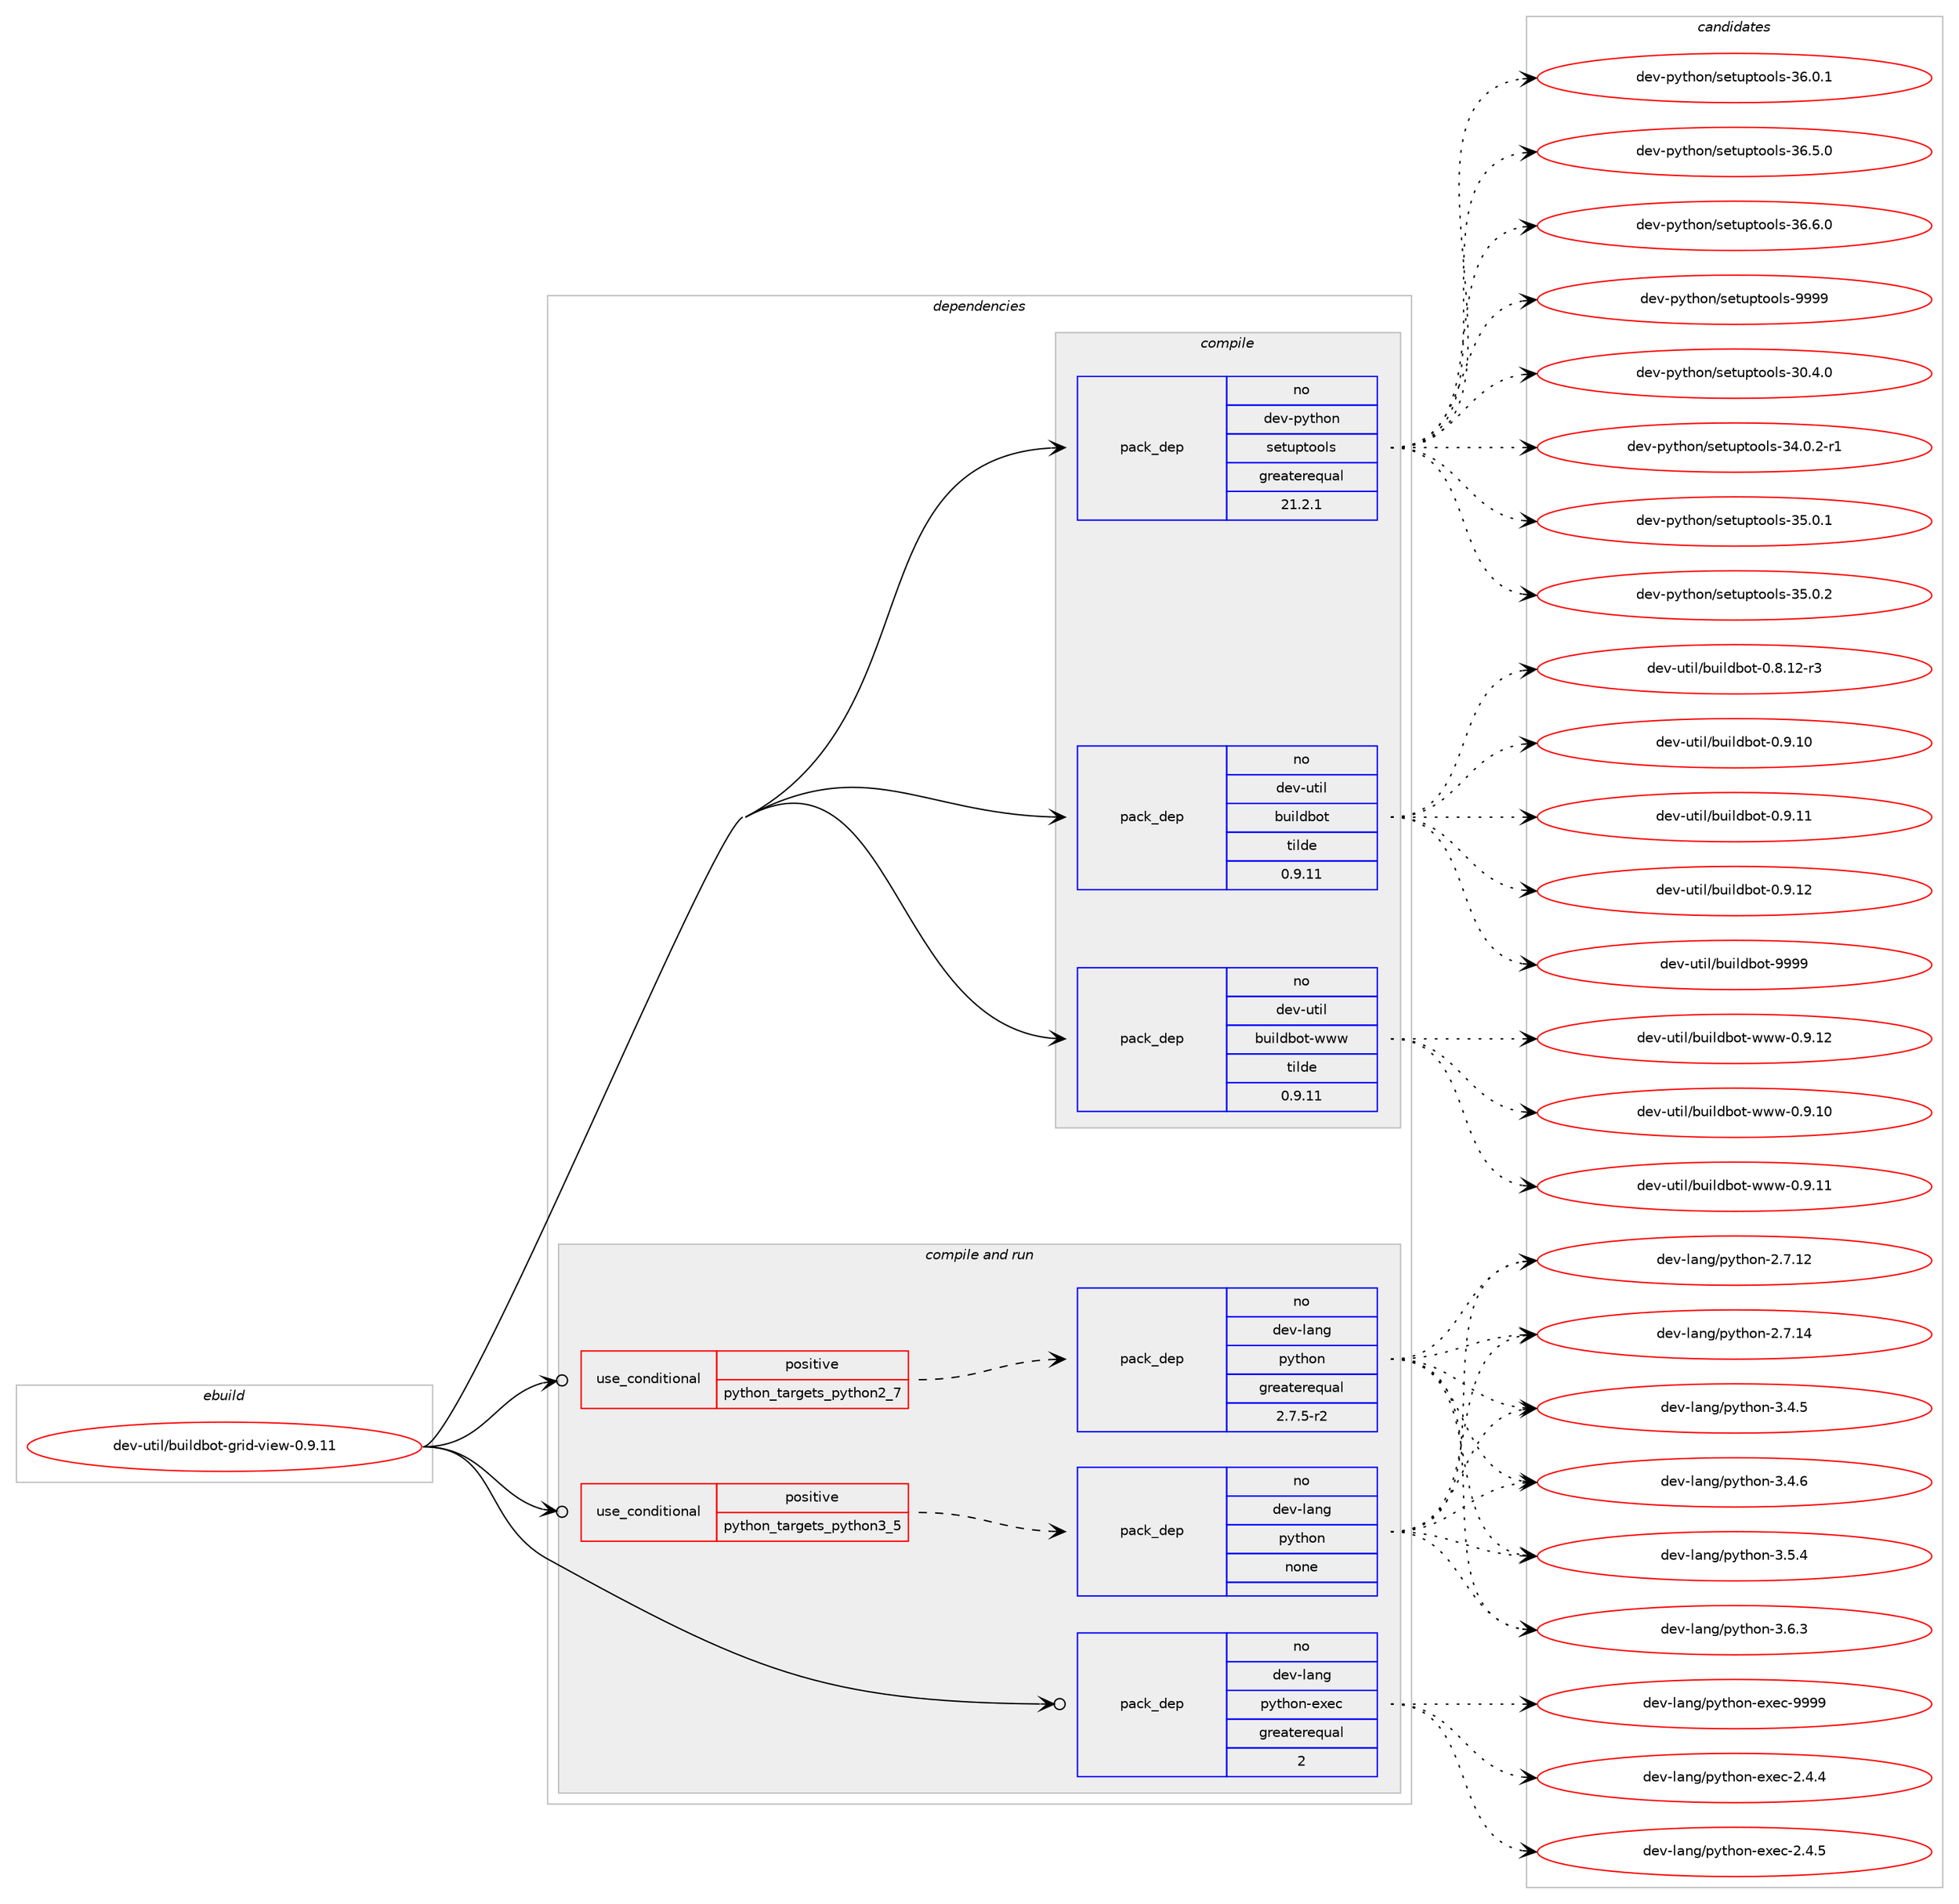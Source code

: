 digraph prolog {

# *************
# Graph options
# *************

newrank=true;
concentrate=true;
compound=true;
graph [rankdir=LR,fontname=Helvetica,fontsize=10,ranksep=1.5];#, ranksep=2.5, nodesep=0.2];
edge  [arrowhead=vee];
node  [fontname=Helvetica,fontsize=10];

# **********
# The ebuild
# **********

subgraph cluster_leftcol {
color=gray;
rank=same;
label=<<i>ebuild</i>>;
id [label="dev-util/buildbot-grid-view-0.9.11", color=red, width=4, href="../dev-util/buildbot-grid-view-0.9.11.svg"];
}

# ****************
# The dependencies
# ****************

subgraph cluster_midcol {
color=gray;
label=<<i>dependencies</i>>;
subgraph cluster_compile {
fillcolor="#eeeeee";
style=filled;
label=<<i>compile</i>>;
subgraph pack200793 {
dependency282386 [label=<<TABLE BORDER="0" CELLBORDER="1" CELLSPACING="0" CELLPADDING="4" WIDTH="220"><TR><TD ROWSPAN="6" CELLPADDING="30">pack_dep</TD></TR><TR><TD WIDTH="110">no</TD></TR><TR><TD>dev-python</TD></TR><TR><TD>setuptools</TD></TR><TR><TD>greaterequal</TD></TR><TR><TD>21.2.1</TD></TR></TABLE>>, shape=none, color=blue];
}
id:e -> dependency282386:w [weight=20,style="solid",arrowhead="vee"];
subgraph pack200794 {
dependency282387 [label=<<TABLE BORDER="0" CELLBORDER="1" CELLSPACING="0" CELLPADDING="4" WIDTH="220"><TR><TD ROWSPAN="6" CELLPADDING="30">pack_dep</TD></TR><TR><TD WIDTH="110">no</TD></TR><TR><TD>dev-util</TD></TR><TR><TD>buildbot</TD></TR><TR><TD>tilde</TD></TR><TR><TD>0.9.11</TD></TR></TABLE>>, shape=none, color=blue];
}
id:e -> dependency282387:w [weight=20,style="solid",arrowhead="vee"];
subgraph pack200795 {
dependency282388 [label=<<TABLE BORDER="0" CELLBORDER="1" CELLSPACING="0" CELLPADDING="4" WIDTH="220"><TR><TD ROWSPAN="6" CELLPADDING="30">pack_dep</TD></TR><TR><TD WIDTH="110">no</TD></TR><TR><TD>dev-util</TD></TR><TR><TD>buildbot-www</TD></TR><TR><TD>tilde</TD></TR><TR><TD>0.9.11</TD></TR></TABLE>>, shape=none, color=blue];
}
id:e -> dependency282388:w [weight=20,style="solid",arrowhead="vee"];
}
subgraph cluster_compileandrun {
fillcolor="#eeeeee";
style=filled;
label=<<i>compile and run</i>>;
subgraph cond77387 {
dependency282389 [label=<<TABLE BORDER="0" CELLBORDER="1" CELLSPACING="0" CELLPADDING="4"><TR><TD ROWSPAN="3" CELLPADDING="10">use_conditional</TD></TR><TR><TD>positive</TD></TR><TR><TD>python_targets_python2_7</TD></TR></TABLE>>, shape=none, color=red];
subgraph pack200796 {
dependency282390 [label=<<TABLE BORDER="0" CELLBORDER="1" CELLSPACING="0" CELLPADDING="4" WIDTH="220"><TR><TD ROWSPAN="6" CELLPADDING="30">pack_dep</TD></TR><TR><TD WIDTH="110">no</TD></TR><TR><TD>dev-lang</TD></TR><TR><TD>python</TD></TR><TR><TD>greaterequal</TD></TR><TR><TD>2.7.5-r2</TD></TR></TABLE>>, shape=none, color=blue];
}
dependency282389:e -> dependency282390:w [weight=20,style="dashed",arrowhead="vee"];
}
id:e -> dependency282389:w [weight=20,style="solid",arrowhead="odotvee"];
subgraph cond77388 {
dependency282391 [label=<<TABLE BORDER="0" CELLBORDER="1" CELLSPACING="0" CELLPADDING="4"><TR><TD ROWSPAN="3" CELLPADDING="10">use_conditional</TD></TR><TR><TD>positive</TD></TR><TR><TD>python_targets_python3_5</TD></TR></TABLE>>, shape=none, color=red];
subgraph pack200797 {
dependency282392 [label=<<TABLE BORDER="0" CELLBORDER="1" CELLSPACING="0" CELLPADDING="4" WIDTH="220"><TR><TD ROWSPAN="6" CELLPADDING="30">pack_dep</TD></TR><TR><TD WIDTH="110">no</TD></TR><TR><TD>dev-lang</TD></TR><TR><TD>python</TD></TR><TR><TD>none</TD></TR><TR><TD></TD></TR></TABLE>>, shape=none, color=blue];
}
dependency282391:e -> dependency282392:w [weight=20,style="dashed",arrowhead="vee"];
}
id:e -> dependency282391:w [weight=20,style="solid",arrowhead="odotvee"];
subgraph pack200798 {
dependency282393 [label=<<TABLE BORDER="0" CELLBORDER="1" CELLSPACING="0" CELLPADDING="4" WIDTH="220"><TR><TD ROWSPAN="6" CELLPADDING="30">pack_dep</TD></TR><TR><TD WIDTH="110">no</TD></TR><TR><TD>dev-lang</TD></TR><TR><TD>python-exec</TD></TR><TR><TD>greaterequal</TD></TR><TR><TD>2</TD></TR></TABLE>>, shape=none, color=blue];
}
id:e -> dependency282393:w [weight=20,style="solid",arrowhead="odotvee"];
}
subgraph cluster_run {
fillcolor="#eeeeee";
style=filled;
label=<<i>run</i>>;
}
}

# **************
# The candidates
# **************

subgraph cluster_choices {
rank=same;
color=gray;
label=<<i>candidates</i>>;

subgraph choice200793 {
color=black;
nodesep=1;
choice100101118451121211161041111104711510111611711211611111110811545514846524648 [label="dev-python/setuptools-30.4.0", color=red, width=4,href="../dev-python/setuptools-30.4.0.svg"];
choice1001011184511212111610411111047115101116117112116111111108115455152464846504511449 [label="dev-python/setuptools-34.0.2-r1", color=red, width=4,href="../dev-python/setuptools-34.0.2-r1.svg"];
choice100101118451121211161041111104711510111611711211611111110811545515346484649 [label="dev-python/setuptools-35.0.1", color=red, width=4,href="../dev-python/setuptools-35.0.1.svg"];
choice100101118451121211161041111104711510111611711211611111110811545515346484650 [label="dev-python/setuptools-35.0.2", color=red, width=4,href="../dev-python/setuptools-35.0.2.svg"];
choice100101118451121211161041111104711510111611711211611111110811545515446484649 [label="dev-python/setuptools-36.0.1", color=red, width=4,href="../dev-python/setuptools-36.0.1.svg"];
choice100101118451121211161041111104711510111611711211611111110811545515446534648 [label="dev-python/setuptools-36.5.0", color=red, width=4,href="../dev-python/setuptools-36.5.0.svg"];
choice100101118451121211161041111104711510111611711211611111110811545515446544648 [label="dev-python/setuptools-36.6.0", color=red, width=4,href="../dev-python/setuptools-36.6.0.svg"];
choice10010111845112121116104111110471151011161171121161111111081154557575757 [label="dev-python/setuptools-9999", color=red, width=4,href="../dev-python/setuptools-9999.svg"];
dependency282386:e -> choice100101118451121211161041111104711510111611711211611111110811545514846524648:w [style=dotted,weight="100"];
dependency282386:e -> choice1001011184511212111610411111047115101116117112116111111108115455152464846504511449:w [style=dotted,weight="100"];
dependency282386:e -> choice100101118451121211161041111104711510111611711211611111110811545515346484649:w [style=dotted,weight="100"];
dependency282386:e -> choice100101118451121211161041111104711510111611711211611111110811545515346484650:w [style=dotted,weight="100"];
dependency282386:e -> choice100101118451121211161041111104711510111611711211611111110811545515446484649:w [style=dotted,weight="100"];
dependency282386:e -> choice100101118451121211161041111104711510111611711211611111110811545515446534648:w [style=dotted,weight="100"];
dependency282386:e -> choice100101118451121211161041111104711510111611711211611111110811545515446544648:w [style=dotted,weight="100"];
dependency282386:e -> choice10010111845112121116104111110471151011161171121161111111081154557575757:w [style=dotted,weight="100"];
}
subgraph choice200794 {
color=black;
nodesep=1;
choice10010111845117116105108479811710510810098111116454846564649504511451 [label="dev-util/buildbot-0.8.12-r3", color=red, width=4,href="../dev-util/buildbot-0.8.12-r3.svg"];
choice1001011184511711610510847981171051081009811111645484657464948 [label="dev-util/buildbot-0.9.10", color=red, width=4,href="../dev-util/buildbot-0.9.10.svg"];
choice1001011184511711610510847981171051081009811111645484657464949 [label="dev-util/buildbot-0.9.11", color=red, width=4,href="../dev-util/buildbot-0.9.11.svg"];
choice1001011184511711610510847981171051081009811111645484657464950 [label="dev-util/buildbot-0.9.12", color=red, width=4,href="../dev-util/buildbot-0.9.12.svg"];
choice100101118451171161051084798117105108100981111164557575757 [label="dev-util/buildbot-9999", color=red, width=4,href="../dev-util/buildbot-9999.svg"];
dependency282387:e -> choice10010111845117116105108479811710510810098111116454846564649504511451:w [style=dotted,weight="100"];
dependency282387:e -> choice1001011184511711610510847981171051081009811111645484657464948:w [style=dotted,weight="100"];
dependency282387:e -> choice1001011184511711610510847981171051081009811111645484657464949:w [style=dotted,weight="100"];
dependency282387:e -> choice1001011184511711610510847981171051081009811111645484657464950:w [style=dotted,weight="100"];
dependency282387:e -> choice100101118451171161051084798117105108100981111164557575757:w [style=dotted,weight="100"];
}
subgraph choice200795 {
color=black;
nodesep=1;
choice100101118451171161051084798117105108100981111164511911911945484657464948 [label="dev-util/buildbot-www-0.9.10", color=red, width=4,href="../dev-util/buildbot-www-0.9.10.svg"];
choice100101118451171161051084798117105108100981111164511911911945484657464949 [label="dev-util/buildbot-www-0.9.11", color=red, width=4,href="../dev-util/buildbot-www-0.9.11.svg"];
choice100101118451171161051084798117105108100981111164511911911945484657464950 [label="dev-util/buildbot-www-0.9.12", color=red, width=4,href="../dev-util/buildbot-www-0.9.12.svg"];
dependency282388:e -> choice100101118451171161051084798117105108100981111164511911911945484657464948:w [style=dotted,weight="100"];
dependency282388:e -> choice100101118451171161051084798117105108100981111164511911911945484657464949:w [style=dotted,weight="100"];
dependency282388:e -> choice100101118451171161051084798117105108100981111164511911911945484657464950:w [style=dotted,weight="100"];
}
subgraph choice200796 {
color=black;
nodesep=1;
choice10010111845108971101034711212111610411111045504655464950 [label="dev-lang/python-2.7.12", color=red, width=4,href="../dev-lang/python-2.7.12.svg"];
choice10010111845108971101034711212111610411111045504655464952 [label="dev-lang/python-2.7.14", color=red, width=4,href="../dev-lang/python-2.7.14.svg"];
choice100101118451089711010347112121116104111110455146524653 [label="dev-lang/python-3.4.5", color=red, width=4,href="../dev-lang/python-3.4.5.svg"];
choice100101118451089711010347112121116104111110455146524654 [label="dev-lang/python-3.4.6", color=red, width=4,href="../dev-lang/python-3.4.6.svg"];
choice100101118451089711010347112121116104111110455146534652 [label="dev-lang/python-3.5.4", color=red, width=4,href="../dev-lang/python-3.5.4.svg"];
choice100101118451089711010347112121116104111110455146544651 [label="dev-lang/python-3.6.3", color=red, width=4,href="../dev-lang/python-3.6.3.svg"];
dependency282390:e -> choice10010111845108971101034711212111610411111045504655464950:w [style=dotted,weight="100"];
dependency282390:e -> choice10010111845108971101034711212111610411111045504655464952:w [style=dotted,weight="100"];
dependency282390:e -> choice100101118451089711010347112121116104111110455146524653:w [style=dotted,weight="100"];
dependency282390:e -> choice100101118451089711010347112121116104111110455146524654:w [style=dotted,weight="100"];
dependency282390:e -> choice100101118451089711010347112121116104111110455146534652:w [style=dotted,weight="100"];
dependency282390:e -> choice100101118451089711010347112121116104111110455146544651:w [style=dotted,weight="100"];
}
subgraph choice200797 {
color=black;
nodesep=1;
choice10010111845108971101034711212111610411111045504655464950 [label="dev-lang/python-2.7.12", color=red, width=4,href="../dev-lang/python-2.7.12.svg"];
choice10010111845108971101034711212111610411111045504655464952 [label="dev-lang/python-2.7.14", color=red, width=4,href="../dev-lang/python-2.7.14.svg"];
choice100101118451089711010347112121116104111110455146524653 [label="dev-lang/python-3.4.5", color=red, width=4,href="../dev-lang/python-3.4.5.svg"];
choice100101118451089711010347112121116104111110455146524654 [label="dev-lang/python-3.4.6", color=red, width=4,href="../dev-lang/python-3.4.6.svg"];
choice100101118451089711010347112121116104111110455146534652 [label="dev-lang/python-3.5.4", color=red, width=4,href="../dev-lang/python-3.5.4.svg"];
choice100101118451089711010347112121116104111110455146544651 [label="dev-lang/python-3.6.3", color=red, width=4,href="../dev-lang/python-3.6.3.svg"];
dependency282392:e -> choice10010111845108971101034711212111610411111045504655464950:w [style=dotted,weight="100"];
dependency282392:e -> choice10010111845108971101034711212111610411111045504655464952:w [style=dotted,weight="100"];
dependency282392:e -> choice100101118451089711010347112121116104111110455146524653:w [style=dotted,weight="100"];
dependency282392:e -> choice100101118451089711010347112121116104111110455146524654:w [style=dotted,weight="100"];
dependency282392:e -> choice100101118451089711010347112121116104111110455146534652:w [style=dotted,weight="100"];
dependency282392:e -> choice100101118451089711010347112121116104111110455146544651:w [style=dotted,weight="100"];
}
subgraph choice200798 {
color=black;
nodesep=1;
choice1001011184510897110103471121211161041111104510112010199455046524652 [label="dev-lang/python-exec-2.4.4", color=red, width=4,href="../dev-lang/python-exec-2.4.4.svg"];
choice1001011184510897110103471121211161041111104510112010199455046524653 [label="dev-lang/python-exec-2.4.5", color=red, width=4,href="../dev-lang/python-exec-2.4.5.svg"];
choice10010111845108971101034711212111610411111045101120101994557575757 [label="dev-lang/python-exec-9999", color=red, width=4,href="../dev-lang/python-exec-9999.svg"];
dependency282393:e -> choice1001011184510897110103471121211161041111104510112010199455046524652:w [style=dotted,weight="100"];
dependency282393:e -> choice1001011184510897110103471121211161041111104510112010199455046524653:w [style=dotted,weight="100"];
dependency282393:e -> choice10010111845108971101034711212111610411111045101120101994557575757:w [style=dotted,weight="100"];
}
}

}
